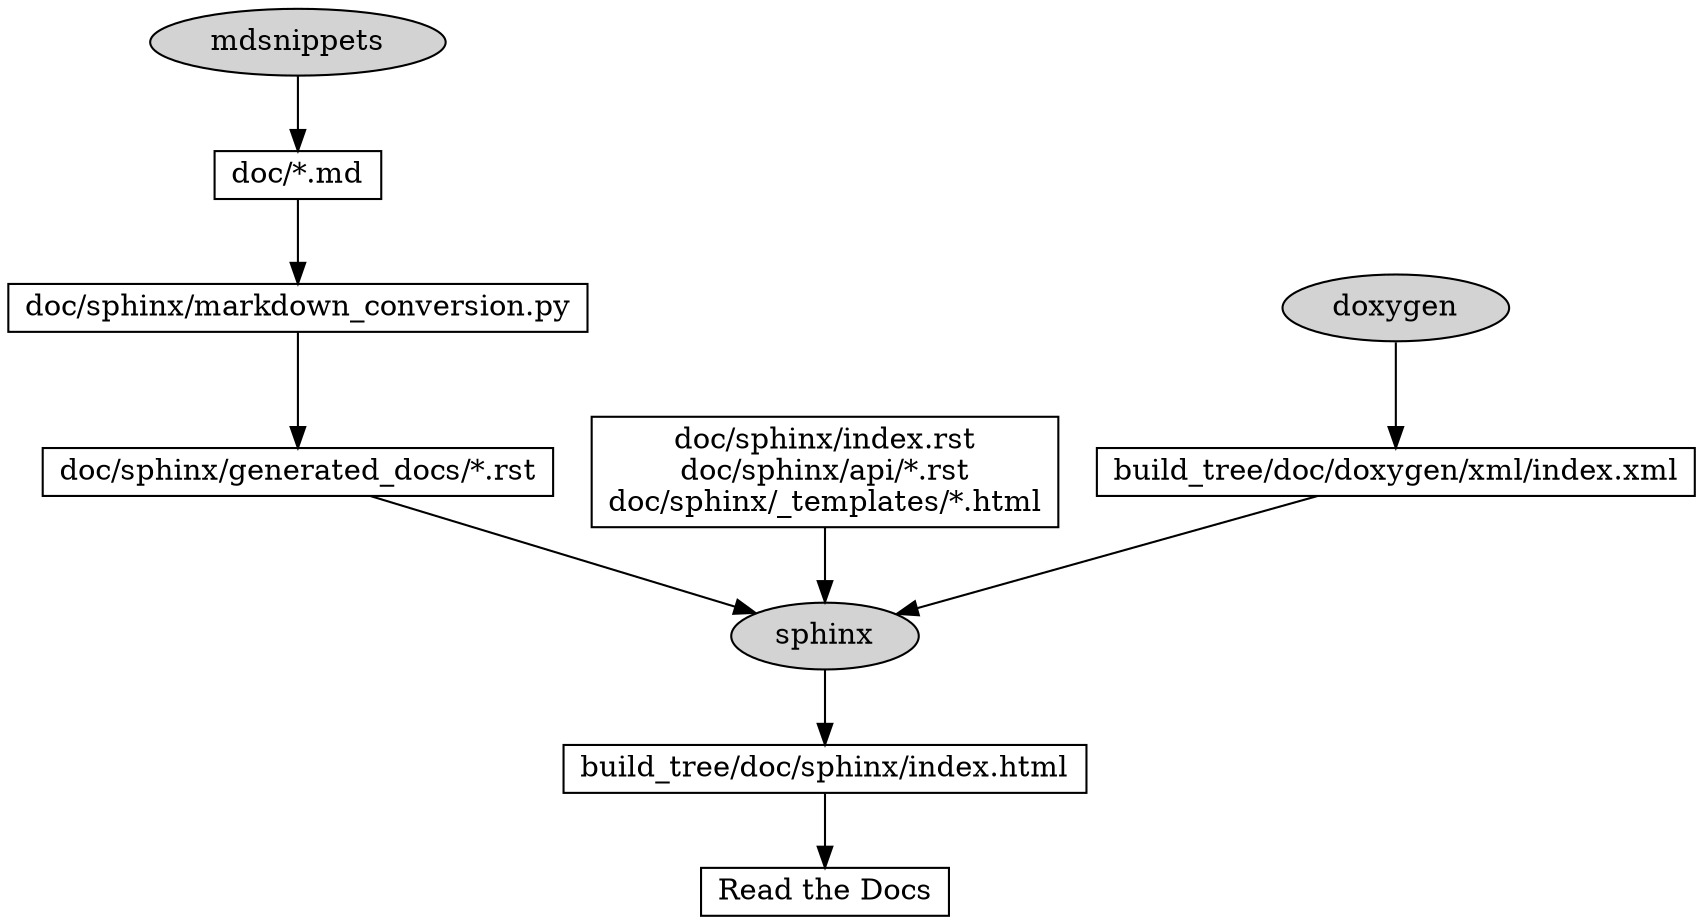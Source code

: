 digraph doxygen_flow {
    rankdir = "TB"
    node [fontsize = 14, shape = box, height = 0.25]
    edge [fontsize = 14]

    "mdsnippets" [shape = oval, fillcolor = lightgray, style = filled]
    "doxygen" [shape = oval, fillcolor = lightgray, style = filled]
    "sphinx" [shape = oval, fillcolor = lightgray, style = filled]

    "source_rst" [label = "doc/sphinx/index.rst\ndoc/sphinx/api/*.rst\ndoc/sphinx/_templates/*.html"]
    "source_rst" -> "sphinx"

    "docs_md" [label = "doc/*.md"]
    "mdsnippets" -> "docs_md"
    "markdown_conversion_py" [label = "doc/sphinx/markdown_conversion.py"]
    "generated_rst" [label = "doc/sphinx/generated_docs/*.rst"]
    "docs_md" -> "markdown_conversion_py" -> "generated_rst"
    "generated_rst" -> "sphinx"

    "index.xml" [label = "build_tree/doc/doxygen/xml/index.xml"]
    "doxygen" -> "index.xml"
    "index.xml" -> "sphinx"

    "sphinx_output" [label = "build_tree/doc/sphinx/index.html"]
    "sphinx" -> "sphinx_output"

    "read_the_docs" [label = "Read the Docs"]
    "sphinx_output" -> "read_the_docs"
}
